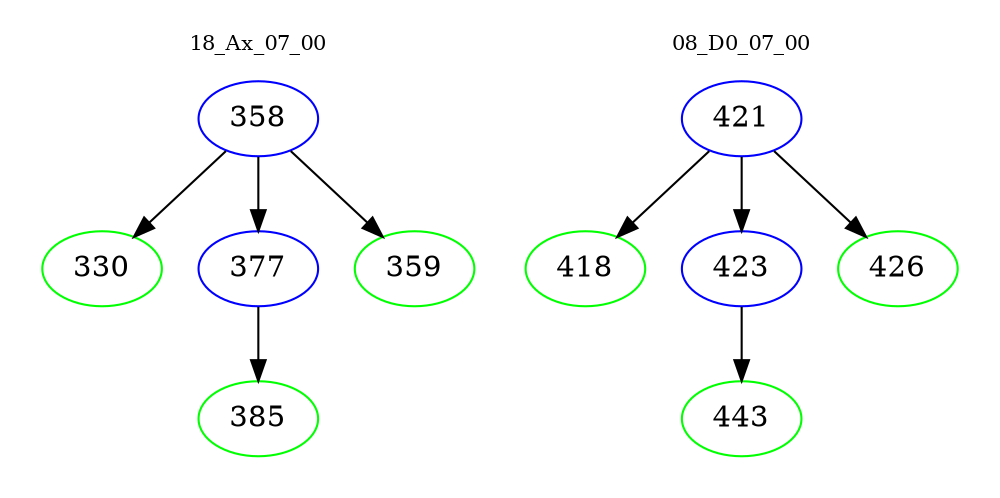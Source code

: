 digraph{
subgraph cluster_0 {
color = white
label = "18_Ax_07_00";
fontsize=10;
T0_358 [label="358", color="blue"]
T0_358 -> T0_330 [color="black"]
T0_330 [label="330", color="green"]
T0_358 -> T0_377 [color="black"]
T0_377 [label="377", color="blue"]
T0_377 -> T0_385 [color="black"]
T0_385 [label="385", color="green"]
T0_358 -> T0_359 [color="black"]
T0_359 [label="359", color="green"]
}
subgraph cluster_1 {
color = white
label = "08_D0_07_00";
fontsize=10;
T1_421 [label="421", color="blue"]
T1_421 -> T1_418 [color="black"]
T1_418 [label="418", color="green"]
T1_421 -> T1_423 [color="black"]
T1_423 [label="423", color="blue"]
T1_423 -> T1_443 [color="black"]
T1_443 [label="443", color="green"]
T1_421 -> T1_426 [color="black"]
T1_426 [label="426", color="green"]
}
}
